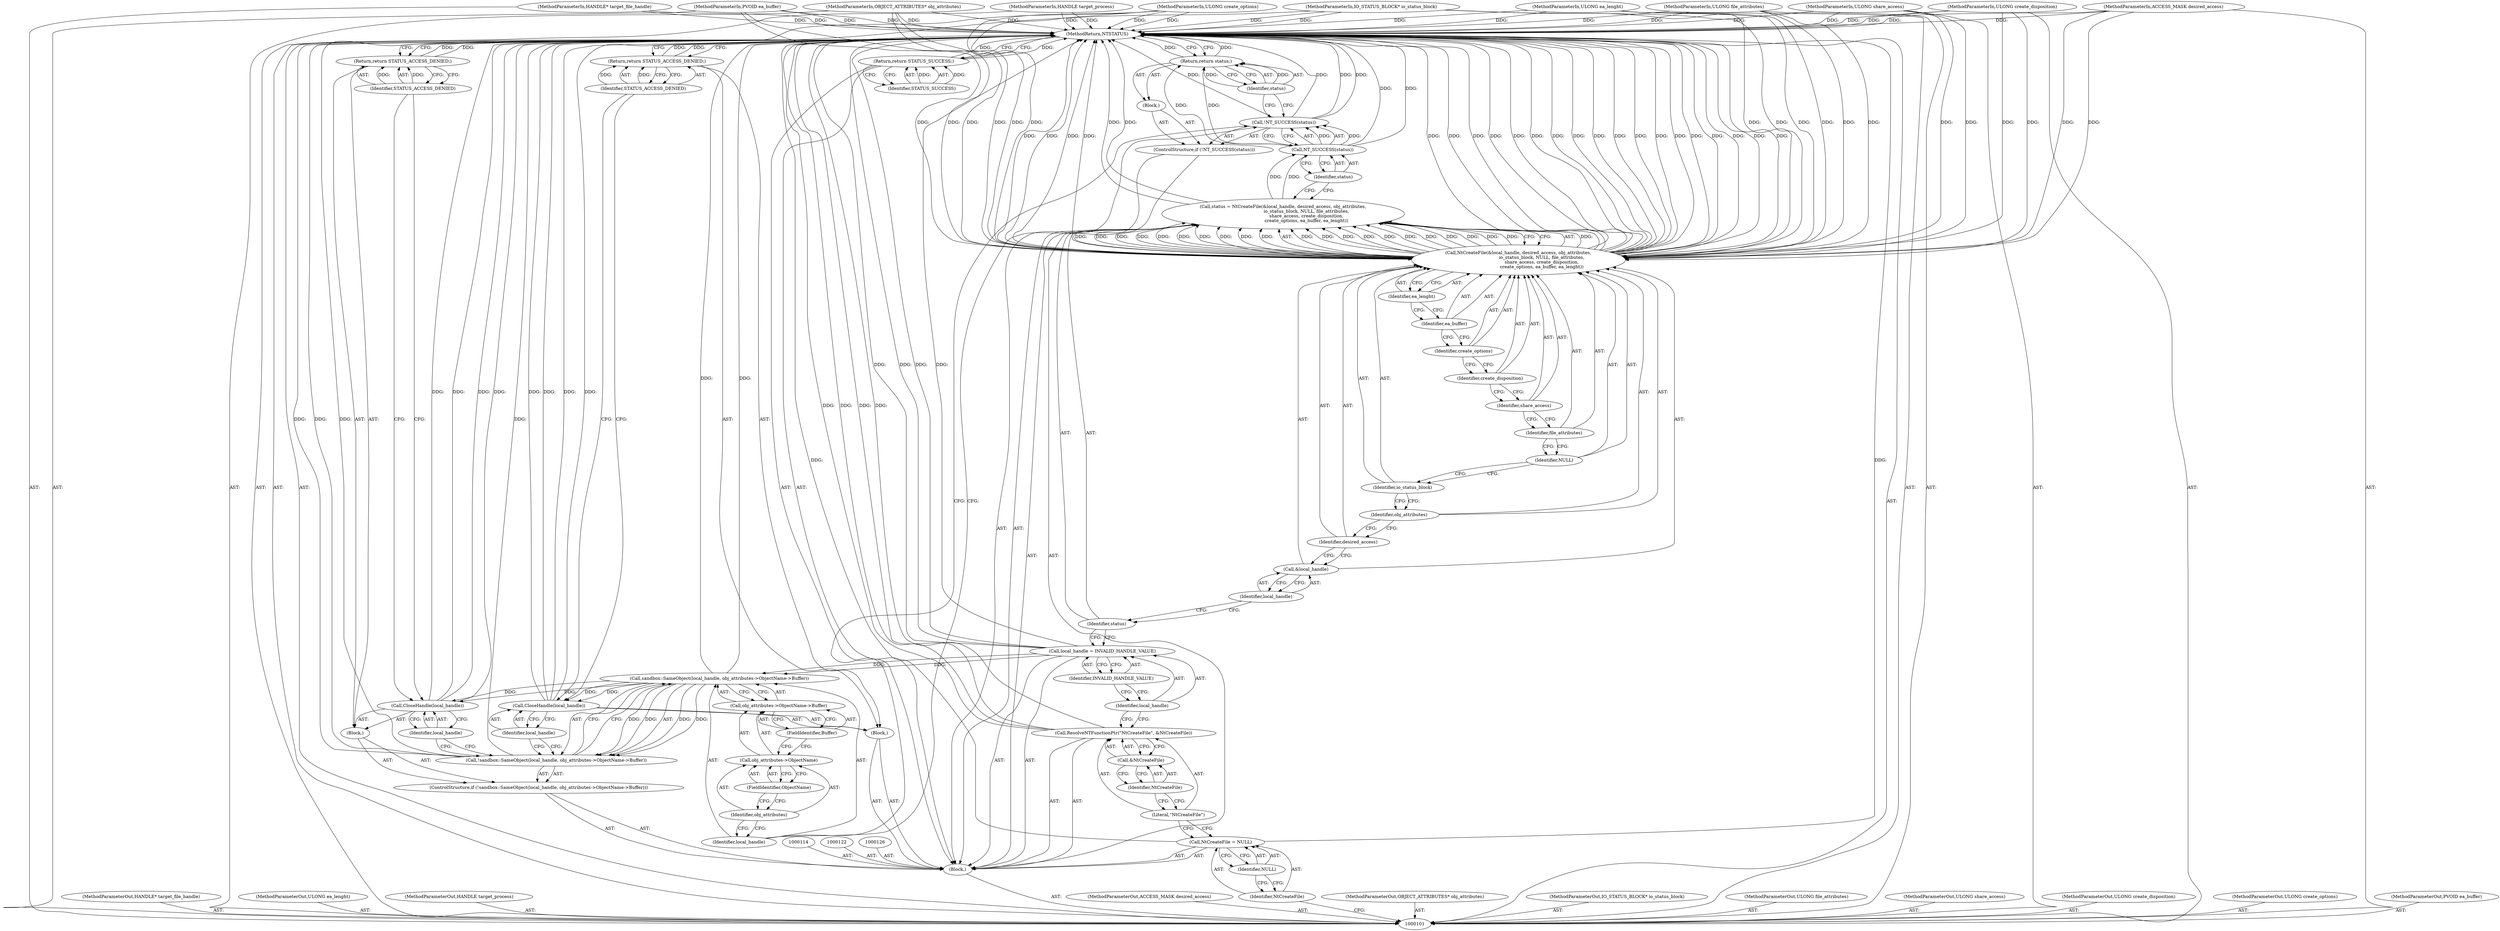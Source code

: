 digraph "0_Chrome_4f1f3d0f03c79ddaace56f067cf28a27f9466b7d_2" {
"1000170" [label="(MethodReturn,NTSTATUS)"];
"1000102" [label="(MethodParameterIn,HANDLE* target_file_handle)"];
"1000234" [label="(MethodParameterOut,HANDLE* target_file_handle)"];
"1000111" [label="(MethodParameterIn,ULONG ea_lenght)"];
"1000243" [label="(MethodParameterOut,ULONG ea_lenght)"];
"1000112" [label="(MethodParameterIn,HANDLE target_process)"];
"1000244" [label="(MethodParameterOut,HANDLE target_process)"];
"1000113" [label="(Block,)"];
"1000115" [label="(Call,NtCreateFile = NULL)"];
"1000116" [label="(Identifier,NtCreateFile)"];
"1000117" [label="(Identifier,NULL)"];
"1000118" [label="(Call,ResolveNTFunctionPtr(\"NtCreateFile\", &NtCreateFile))"];
"1000119" [label="(Literal,\"NtCreateFile\")"];
"1000120" [label="(Call,&NtCreateFile)"];
"1000121" [label="(Identifier,NtCreateFile)"];
"1000125" [label="(Identifier,INVALID_HANDLE_VALUE)"];
"1000123" [label="(Call,local_handle = INVALID_HANDLE_VALUE)"];
"1000124" [label="(Identifier,local_handle)"];
"1000127" [label="(Call,status = NtCreateFile(&local_handle, desired_access, obj_attributes,\n                                 io_status_block, NULL, file_attributes,\n                                 share_access, create_disposition,\n                                 create_options, ea_buffer, ea_lenght))"];
"1000128" [label="(Identifier,status)"];
"1000129" [label="(Call,NtCreateFile(&local_handle, desired_access, obj_attributes,\n                                 io_status_block, NULL, file_attributes,\n                                 share_access, create_disposition,\n                                 create_options, ea_buffer, ea_lenght))"];
"1000130" [label="(Call,&local_handle)"];
"1000131" [label="(Identifier,local_handle)"];
"1000132" [label="(Identifier,desired_access)"];
"1000133" [label="(Identifier,obj_attributes)"];
"1000134" [label="(Identifier,io_status_block)"];
"1000135" [label="(Identifier,NULL)"];
"1000136" [label="(Identifier,file_attributes)"];
"1000137" [label="(Identifier,share_access)"];
"1000138" [label="(Identifier,create_disposition)"];
"1000139" [label="(Identifier,create_options)"];
"1000140" [label="(Identifier,ea_buffer)"];
"1000141" [label="(Identifier,ea_lenght)"];
"1000103" [label="(MethodParameterIn,ACCESS_MASK desired_access)"];
"1000235" [label="(MethodParameterOut,ACCESS_MASK desired_access)"];
"1000145" [label="(Identifier,status)"];
"1000142" [label="(ControlStructure,if (!NT_SUCCESS(status)))"];
"1000146" [label="(Block,)"];
"1000143" [label="(Call,!NT_SUCCESS(status))"];
"1000144" [label="(Call,NT_SUCCESS(status))"];
"1000148" [label="(Identifier,status)"];
"1000147" [label="(Return,return status;)"];
"1000149" [label="(ControlStructure,if (!sandbox::SameObject(local_handle, obj_attributes->ObjectName->Buffer)))"];
"1000152" [label="(Identifier,local_handle)"];
"1000153" [label="(Call,obj_attributes->ObjectName->Buffer)"];
"1000154" [label="(Call,obj_attributes->ObjectName)"];
"1000155" [label="(Identifier,obj_attributes)"];
"1000156" [label="(FieldIdentifier,ObjectName)"];
"1000150" [label="(Call,!sandbox::SameObject(local_handle, obj_attributes->ObjectName->Buffer))"];
"1000157" [label="(FieldIdentifier,Buffer)"];
"1000151" [label="(Call,sandbox::SameObject(local_handle, obj_attributes->ObjectName->Buffer))"];
"1000158" [label="(Block,)"];
"1000160" [label="(Identifier,local_handle)"];
"1000159" [label="(Call,CloseHandle(local_handle))"];
"1000162" [label="(Identifier,STATUS_ACCESS_DENIED)"];
"1000161" [label="(Return,return STATUS_ACCESS_DENIED;)"];
"1000104" [label="(MethodParameterIn,OBJECT_ATTRIBUTES* obj_attributes)"];
"1000236" [label="(MethodParameterOut,OBJECT_ATTRIBUTES* obj_attributes)"];
"1000163" [label="(Block,)"];
"1000165" [label="(Identifier,local_handle)"];
"1000164" [label="(Call,CloseHandle(local_handle))"];
"1000167" [label="(Identifier,STATUS_ACCESS_DENIED)"];
"1000166" [label="(Return,return STATUS_ACCESS_DENIED;)"];
"1000169" [label="(Identifier,STATUS_SUCCESS)"];
"1000168" [label="(Return,return STATUS_SUCCESS;)"];
"1000105" [label="(MethodParameterIn,IO_STATUS_BLOCK* io_status_block)"];
"1000237" [label="(MethodParameterOut,IO_STATUS_BLOCK* io_status_block)"];
"1000106" [label="(MethodParameterIn,ULONG file_attributes)"];
"1000238" [label="(MethodParameterOut,ULONG file_attributes)"];
"1000107" [label="(MethodParameterIn,ULONG share_access)"];
"1000239" [label="(MethodParameterOut,ULONG share_access)"];
"1000108" [label="(MethodParameterIn,ULONG create_disposition)"];
"1000240" [label="(MethodParameterOut,ULONG create_disposition)"];
"1000109" [label="(MethodParameterIn,ULONG create_options)"];
"1000241" [label="(MethodParameterOut,ULONG create_options)"];
"1000110" [label="(MethodParameterIn,PVOID ea_buffer)"];
"1000242" [label="(MethodParameterOut,PVOID ea_buffer)"];
"1000170" -> "1000101"  [label="AST: "];
"1000170" -> "1000147"  [label="CFG: "];
"1000170" -> "1000161"  [label="CFG: "];
"1000170" -> "1000166"  [label="CFG: "];
"1000170" -> "1000168"  [label="CFG: "];
"1000161" -> "1000170"  [label="DDG: "];
"1000168" -> "1000170"  [label="DDG: "];
"1000147" -> "1000170"  [label="DDG: "];
"1000159" -> "1000170"  [label="DDG: "];
"1000159" -> "1000170"  [label="DDG: "];
"1000123" -> "1000170"  [label="DDG: "];
"1000123" -> "1000170"  [label="DDG: "];
"1000108" -> "1000170"  [label="DDG: "];
"1000104" -> "1000170"  [label="DDG: "];
"1000105" -> "1000170"  [label="DDG: "];
"1000129" -> "1000170"  [label="DDG: "];
"1000129" -> "1000170"  [label="DDG: "];
"1000129" -> "1000170"  [label="DDG: "];
"1000129" -> "1000170"  [label="DDG: "];
"1000129" -> "1000170"  [label="DDG: "];
"1000129" -> "1000170"  [label="DDG: "];
"1000129" -> "1000170"  [label="DDG: "];
"1000129" -> "1000170"  [label="DDG: "];
"1000129" -> "1000170"  [label="DDG: "];
"1000129" -> "1000170"  [label="DDG: "];
"1000129" -> "1000170"  [label="DDG: "];
"1000118" -> "1000170"  [label="DDG: "];
"1000118" -> "1000170"  [label="DDG: "];
"1000150" -> "1000170"  [label="DDG: "];
"1000150" -> "1000170"  [label="DDG: "];
"1000164" -> "1000170"  [label="DDG: "];
"1000164" -> "1000170"  [label="DDG: "];
"1000107" -> "1000170"  [label="DDG: "];
"1000127" -> "1000170"  [label="DDG: "];
"1000103" -> "1000170"  [label="DDG: "];
"1000143" -> "1000170"  [label="DDG: "];
"1000143" -> "1000170"  [label="DDG: "];
"1000151" -> "1000170"  [label="DDG: "];
"1000102" -> "1000170"  [label="DDG: "];
"1000112" -> "1000170"  [label="DDG: "];
"1000110" -> "1000170"  [label="DDG: "];
"1000144" -> "1000170"  [label="DDG: "];
"1000111" -> "1000170"  [label="DDG: "];
"1000115" -> "1000170"  [label="DDG: "];
"1000106" -> "1000170"  [label="DDG: "];
"1000109" -> "1000170"  [label="DDG: "];
"1000166" -> "1000170"  [label="DDG: "];
"1000102" -> "1000101"  [label="AST: "];
"1000102" -> "1000170"  [label="DDG: "];
"1000234" -> "1000101"  [label="AST: "];
"1000111" -> "1000101"  [label="AST: "];
"1000111" -> "1000170"  [label="DDG: "];
"1000111" -> "1000129"  [label="DDG: "];
"1000243" -> "1000101"  [label="AST: "];
"1000112" -> "1000101"  [label="AST: "];
"1000112" -> "1000170"  [label="DDG: "];
"1000244" -> "1000101"  [label="AST: "];
"1000113" -> "1000101"  [label="AST: "];
"1000114" -> "1000113"  [label="AST: "];
"1000115" -> "1000113"  [label="AST: "];
"1000118" -> "1000113"  [label="AST: "];
"1000122" -> "1000113"  [label="AST: "];
"1000123" -> "1000113"  [label="AST: "];
"1000126" -> "1000113"  [label="AST: "];
"1000127" -> "1000113"  [label="AST: "];
"1000142" -> "1000113"  [label="AST: "];
"1000149" -> "1000113"  [label="AST: "];
"1000163" -> "1000113"  [label="AST: "];
"1000168" -> "1000113"  [label="AST: "];
"1000115" -> "1000113"  [label="AST: "];
"1000115" -> "1000117"  [label="CFG: "];
"1000116" -> "1000115"  [label="AST: "];
"1000117" -> "1000115"  [label="AST: "];
"1000119" -> "1000115"  [label="CFG: "];
"1000115" -> "1000170"  [label="DDG: "];
"1000116" -> "1000115"  [label="AST: "];
"1000116" -> "1000101"  [label="CFG: "];
"1000117" -> "1000116"  [label="CFG: "];
"1000117" -> "1000115"  [label="AST: "];
"1000117" -> "1000116"  [label="CFG: "];
"1000115" -> "1000117"  [label="CFG: "];
"1000118" -> "1000113"  [label="AST: "];
"1000118" -> "1000120"  [label="CFG: "];
"1000119" -> "1000118"  [label="AST: "];
"1000120" -> "1000118"  [label="AST: "];
"1000124" -> "1000118"  [label="CFG: "];
"1000118" -> "1000170"  [label="DDG: "];
"1000118" -> "1000170"  [label="DDG: "];
"1000119" -> "1000118"  [label="AST: "];
"1000119" -> "1000115"  [label="CFG: "];
"1000121" -> "1000119"  [label="CFG: "];
"1000120" -> "1000118"  [label="AST: "];
"1000120" -> "1000121"  [label="CFG: "];
"1000121" -> "1000120"  [label="AST: "];
"1000118" -> "1000120"  [label="CFG: "];
"1000121" -> "1000120"  [label="AST: "];
"1000121" -> "1000119"  [label="CFG: "];
"1000120" -> "1000121"  [label="CFG: "];
"1000125" -> "1000123"  [label="AST: "];
"1000125" -> "1000124"  [label="CFG: "];
"1000123" -> "1000125"  [label="CFG: "];
"1000123" -> "1000113"  [label="AST: "];
"1000123" -> "1000125"  [label="CFG: "];
"1000124" -> "1000123"  [label="AST: "];
"1000125" -> "1000123"  [label="AST: "];
"1000128" -> "1000123"  [label="CFG: "];
"1000123" -> "1000170"  [label="DDG: "];
"1000123" -> "1000170"  [label="DDG: "];
"1000123" -> "1000151"  [label="DDG: "];
"1000124" -> "1000123"  [label="AST: "];
"1000124" -> "1000118"  [label="CFG: "];
"1000125" -> "1000124"  [label="CFG: "];
"1000127" -> "1000113"  [label="AST: "];
"1000127" -> "1000129"  [label="CFG: "];
"1000128" -> "1000127"  [label="AST: "];
"1000129" -> "1000127"  [label="AST: "];
"1000145" -> "1000127"  [label="CFG: "];
"1000127" -> "1000170"  [label="DDG: "];
"1000129" -> "1000127"  [label="DDG: "];
"1000129" -> "1000127"  [label="DDG: "];
"1000129" -> "1000127"  [label="DDG: "];
"1000129" -> "1000127"  [label="DDG: "];
"1000129" -> "1000127"  [label="DDG: "];
"1000129" -> "1000127"  [label="DDG: "];
"1000129" -> "1000127"  [label="DDG: "];
"1000129" -> "1000127"  [label="DDG: "];
"1000129" -> "1000127"  [label="DDG: "];
"1000129" -> "1000127"  [label="DDG: "];
"1000129" -> "1000127"  [label="DDG: "];
"1000127" -> "1000144"  [label="DDG: "];
"1000128" -> "1000127"  [label="AST: "];
"1000128" -> "1000123"  [label="CFG: "];
"1000131" -> "1000128"  [label="CFG: "];
"1000129" -> "1000127"  [label="AST: "];
"1000129" -> "1000141"  [label="CFG: "];
"1000130" -> "1000129"  [label="AST: "];
"1000132" -> "1000129"  [label="AST: "];
"1000133" -> "1000129"  [label="AST: "];
"1000134" -> "1000129"  [label="AST: "];
"1000135" -> "1000129"  [label="AST: "];
"1000136" -> "1000129"  [label="AST: "];
"1000137" -> "1000129"  [label="AST: "];
"1000138" -> "1000129"  [label="AST: "];
"1000139" -> "1000129"  [label="AST: "];
"1000140" -> "1000129"  [label="AST: "];
"1000141" -> "1000129"  [label="AST: "];
"1000127" -> "1000129"  [label="CFG: "];
"1000129" -> "1000170"  [label="DDG: "];
"1000129" -> "1000170"  [label="DDG: "];
"1000129" -> "1000170"  [label="DDG: "];
"1000129" -> "1000170"  [label="DDG: "];
"1000129" -> "1000170"  [label="DDG: "];
"1000129" -> "1000170"  [label="DDG: "];
"1000129" -> "1000170"  [label="DDG: "];
"1000129" -> "1000170"  [label="DDG: "];
"1000129" -> "1000170"  [label="DDG: "];
"1000129" -> "1000170"  [label="DDG: "];
"1000129" -> "1000170"  [label="DDG: "];
"1000129" -> "1000127"  [label="DDG: "];
"1000129" -> "1000127"  [label="DDG: "];
"1000129" -> "1000127"  [label="DDG: "];
"1000129" -> "1000127"  [label="DDG: "];
"1000129" -> "1000127"  [label="DDG: "];
"1000129" -> "1000127"  [label="DDG: "];
"1000129" -> "1000127"  [label="DDG: "];
"1000129" -> "1000127"  [label="DDG: "];
"1000129" -> "1000127"  [label="DDG: "];
"1000129" -> "1000127"  [label="DDG: "];
"1000129" -> "1000127"  [label="DDG: "];
"1000103" -> "1000129"  [label="DDG: "];
"1000104" -> "1000129"  [label="DDG: "];
"1000105" -> "1000129"  [label="DDG: "];
"1000106" -> "1000129"  [label="DDG: "];
"1000107" -> "1000129"  [label="DDG: "];
"1000108" -> "1000129"  [label="DDG: "];
"1000109" -> "1000129"  [label="DDG: "];
"1000110" -> "1000129"  [label="DDG: "];
"1000111" -> "1000129"  [label="DDG: "];
"1000130" -> "1000129"  [label="AST: "];
"1000130" -> "1000131"  [label="CFG: "];
"1000131" -> "1000130"  [label="AST: "];
"1000132" -> "1000130"  [label="CFG: "];
"1000131" -> "1000130"  [label="AST: "];
"1000131" -> "1000128"  [label="CFG: "];
"1000130" -> "1000131"  [label="CFG: "];
"1000132" -> "1000129"  [label="AST: "];
"1000132" -> "1000130"  [label="CFG: "];
"1000133" -> "1000132"  [label="CFG: "];
"1000133" -> "1000129"  [label="AST: "];
"1000133" -> "1000132"  [label="CFG: "];
"1000134" -> "1000133"  [label="CFG: "];
"1000134" -> "1000129"  [label="AST: "];
"1000134" -> "1000133"  [label="CFG: "];
"1000135" -> "1000134"  [label="CFG: "];
"1000135" -> "1000129"  [label="AST: "];
"1000135" -> "1000134"  [label="CFG: "];
"1000136" -> "1000135"  [label="CFG: "];
"1000136" -> "1000129"  [label="AST: "];
"1000136" -> "1000135"  [label="CFG: "];
"1000137" -> "1000136"  [label="CFG: "];
"1000137" -> "1000129"  [label="AST: "];
"1000137" -> "1000136"  [label="CFG: "];
"1000138" -> "1000137"  [label="CFG: "];
"1000138" -> "1000129"  [label="AST: "];
"1000138" -> "1000137"  [label="CFG: "];
"1000139" -> "1000138"  [label="CFG: "];
"1000139" -> "1000129"  [label="AST: "];
"1000139" -> "1000138"  [label="CFG: "];
"1000140" -> "1000139"  [label="CFG: "];
"1000140" -> "1000129"  [label="AST: "];
"1000140" -> "1000139"  [label="CFG: "];
"1000141" -> "1000140"  [label="CFG: "];
"1000141" -> "1000129"  [label="AST: "];
"1000141" -> "1000140"  [label="CFG: "];
"1000129" -> "1000141"  [label="CFG: "];
"1000103" -> "1000101"  [label="AST: "];
"1000103" -> "1000170"  [label="DDG: "];
"1000103" -> "1000129"  [label="DDG: "];
"1000235" -> "1000101"  [label="AST: "];
"1000145" -> "1000144"  [label="AST: "];
"1000145" -> "1000127"  [label="CFG: "];
"1000144" -> "1000145"  [label="CFG: "];
"1000142" -> "1000113"  [label="AST: "];
"1000143" -> "1000142"  [label="AST: "];
"1000146" -> "1000142"  [label="AST: "];
"1000146" -> "1000142"  [label="AST: "];
"1000147" -> "1000146"  [label="AST: "];
"1000143" -> "1000142"  [label="AST: "];
"1000143" -> "1000144"  [label="CFG: "];
"1000144" -> "1000143"  [label="AST: "];
"1000148" -> "1000143"  [label="CFG: "];
"1000152" -> "1000143"  [label="CFG: "];
"1000143" -> "1000170"  [label="DDG: "];
"1000143" -> "1000170"  [label="DDG: "];
"1000144" -> "1000143"  [label="DDG: "];
"1000144" -> "1000143"  [label="AST: "];
"1000144" -> "1000145"  [label="CFG: "];
"1000145" -> "1000144"  [label="AST: "];
"1000143" -> "1000144"  [label="CFG: "];
"1000144" -> "1000170"  [label="DDG: "];
"1000144" -> "1000143"  [label="DDG: "];
"1000127" -> "1000144"  [label="DDG: "];
"1000144" -> "1000147"  [label="DDG: "];
"1000148" -> "1000147"  [label="AST: "];
"1000148" -> "1000143"  [label="CFG: "];
"1000147" -> "1000148"  [label="CFG: "];
"1000148" -> "1000147"  [label="DDG: "];
"1000147" -> "1000146"  [label="AST: "];
"1000147" -> "1000148"  [label="CFG: "];
"1000148" -> "1000147"  [label="AST: "];
"1000170" -> "1000147"  [label="CFG: "];
"1000147" -> "1000170"  [label="DDG: "];
"1000148" -> "1000147"  [label="DDG: "];
"1000144" -> "1000147"  [label="DDG: "];
"1000149" -> "1000113"  [label="AST: "];
"1000150" -> "1000149"  [label="AST: "];
"1000158" -> "1000149"  [label="AST: "];
"1000152" -> "1000151"  [label="AST: "];
"1000152" -> "1000143"  [label="CFG: "];
"1000155" -> "1000152"  [label="CFG: "];
"1000153" -> "1000151"  [label="AST: "];
"1000153" -> "1000157"  [label="CFG: "];
"1000154" -> "1000153"  [label="AST: "];
"1000157" -> "1000153"  [label="AST: "];
"1000151" -> "1000153"  [label="CFG: "];
"1000154" -> "1000153"  [label="AST: "];
"1000154" -> "1000156"  [label="CFG: "];
"1000155" -> "1000154"  [label="AST: "];
"1000156" -> "1000154"  [label="AST: "];
"1000157" -> "1000154"  [label="CFG: "];
"1000155" -> "1000154"  [label="AST: "];
"1000155" -> "1000152"  [label="CFG: "];
"1000156" -> "1000155"  [label="CFG: "];
"1000156" -> "1000154"  [label="AST: "];
"1000156" -> "1000155"  [label="CFG: "];
"1000154" -> "1000156"  [label="CFG: "];
"1000150" -> "1000149"  [label="AST: "];
"1000150" -> "1000151"  [label="CFG: "];
"1000151" -> "1000150"  [label="AST: "];
"1000160" -> "1000150"  [label="CFG: "];
"1000165" -> "1000150"  [label="CFG: "];
"1000150" -> "1000170"  [label="DDG: "];
"1000150" -> "1000170"  [label="DDG: "];
"1000151" -> "1000150"  [label="DDG: "];
"1000151" -> "1000150"  [label="DDG: "];
"1000157" -> "1000153"  [label="AST: "];
"1000157" -> "1000154"  [label="CFG: "];
"1000153" -> "1000157"  [label="CFG: "];
"1000151" -> "1000150"  [label="AST: "];
"1000151" -> "1000153"  [label="CFG: "];
"1000152" -> "1000151"  [label="AST: "];
"1000153" -> "1000151"  [label="AST: "];
"1000150" -> "1000151"  [label="CFG: "];
"1000151" -> "1000170"  [label="DDG: "];
"1000151" -> "1000150"  [label="DDG: "];
"1000151" -> "1000150"  [label="DDG: "];
"1000123" -> "1000151"  [label="DDG: "];
"1000151" -> "1000159"  [label="DDG: "];
"1000151" -> "1000164"  [label="DDG: "];
"1000158" -> "1000149"  [label="AST: "];
"1000159" -> "1000158"  [label="AST: "];
"1000161" -> "1000158"  [label="AST: "];
"1000160" -> "1000159"  [label="AST: "];
"1000160" -> "1000150"  [label="CFG: "];
"1000159" -> "1000160"  [label="CFG: "];
"1000159" -> "1000158"  [label="AST: "];
"1000159" -> "1000160"  [label="CFG: "];
"1000160" -> "1000159"  [label="AST: "];
"1000162" -> "1000159"  [label="CFG: "];
"1000159" -> "1000170"  [label="DDG: "];
"1000159" -> "1000170"  [label="DDG: "];
"1000151" -> "1000159"  [label="DDG: "];
"1000162" -> "1000161"  [label="AST: "];
"1000162" -> "1000159"  [label="CFG: "];
"1000161" -> "1000162"  [label="CFG: "];
"1000162" -> "1000161"  [label="DDG: "];
"1000161" -> "1000158"  [label="AST: "];
"1000161" -> "1000162"  [label="CFG: "];
"1000162" -> "1000161"  [label="AST: "];
"1000170" -> "1000161"  [label="CFG: "];
"1000161" -> "1000170"  [label="DDG: "];
"1000162" -> "1000161"  [label="DDG: "];
"1000104" -> "1000101"  [label="AST: "];
"1000104" -> "1000170"  [label="DDG: "];
"1000104" -> "1000129"  [label="DDG: "];
"1000236" -> "1000101"  [label="AST: "];
"1000163" -> "1000113"  [label="AST: "];
"1000164" -> "1000163"  [label="AST: "];
"1000166" -> "1000163"  [label="AST: "];
"1000165" -> "1000164"  [label="AST: "];
"1000165" -> "1000150"  [label="CFG: "];
"1000164" -> "1000165"  [label="CFG: "];
"1000164" -> "1000163"  [label="AST: "];
"1000164" -> "1000165"  [label="CFG: "];
"1000165" -> "1000164"  [label="AST: "];
"1000167" -> "1000164"  [label="CFG: "];
"1000164" -> "1000170"  [label="DDG: "];
"1000164" -> "1000170"  [label="DDG: "];
"1000151" -> "1000164"  [label="DDG: "];
"1000167" -> "1000166"  [label="AST: "];
"1000167" -> "1000164"  [label="CFG: "];
"1000166" -> "1000167"  [label="CFG: "];
"1000167" -> "1000166"  [label="DDG: "];
"1000166" -> "1000163"  [label="AST: "];
"1000166" -> "1000167"  [label="CFG: "];
"1000167" -> "1000166"  [label="AST: "];
"1000170" -> "1000166"  [label="CFG: "];
"1000166" -> "1000170"  [label="DDG: "];
"1000167" -> "1000166"  [label="DDG: "];
"1000169" -> "1000168"  [label="AST: "];
"1000168" -> "1000169"  [label="CFG: "];
"1000169" -> "1000168"  [label="DDG: "];
"1000168" -> "1000113"  [label="AST: "];
"1000168" -> "1000169"  [label="CFG: "];
"1000169" -> "1000168"  [label="AST: "];
"1000170" -> "1000168"  [label="CFG: "];
"1000168" -> "1000170"  [label="DDG: "];
"1000169" -> "1000168"  [label="DDG: "];
"1000105" -> "1000101"  [label="AST: "];
"1000105" -> "1000170"  [label="DDG: "];
"1000105" -> "1000129"  [label="DDG: "];
"1000237" -> "1000101"  [label="AST: "];
"1000106" -> "1000101"  [label="AST: "];
"1000106" -> "1000170"  [label="DDG: "];
"1000106" -> "1000129"  [label="DDG: "];
"1000238" -> "1000101"  [label="AST: "];
"1000107" -> "1000101"  [label="AST: "];
"1000107" -> "1000170"  [label="DDG: "];
"1000107" -> "1000129"  [label="DDG: "];
"1000239" -> "1000101"  [label="AST: "];
"1000108" -> "1000101"  [label="AST: "];
"1000108" -> "1000170"  [label="DDG: "];
"1000108" -> "1000129"  [label="DDG: "];
"1000240" -> "1000101"  [label="AST: "];
"1000109" -> "1000101"  [label="AST: "];
"1000109" -> "1000170"  [label="DDG: "];
"1000109" -> "1000129"  [label="DDG: "];
"1000241" -> "1000101"  [label="AST: "];
"1000110" -> "1000101"  [label="AST: "];
"1000110" -> "1000170"  [label="DDG: "];
"1000110" -> "1000129"  [label="DDG: "];
"1000242" -> "1000101"  [label="AST: "];
}
